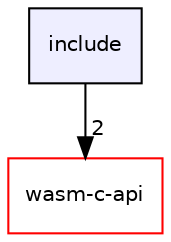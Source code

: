 digraph "include" {
  compound=true
  node [ fontsize="10", fontname="Helvetica"];
  edge [ labelfontsize="10", labelfontname="Helvetica"];
  dir_d44c64559bbebec7f509842c48db8b23 [shape=box, label="include", style="filled", fillcolor="#eeeeff", pencolor="black", URL="dir_d44c64559bbebec7f509842c48db8b23.html"];
  dir_a24efab7b62d862cfd5cf7802e424f6c [shape=box label="wasm-c-api" fillcolor="white" style="filled" color="red" URL="dir_a24efab7b62d862cfd5cf7802e424f6c.html"];
  dir_d44c64559bbebec7f509842c48db8b23->dir_a24efab7b62d862cfd5cf7802e424f6c [headlabel="2", labeldistance=1.5 headhref="dir_000000_000001.html"];
}
